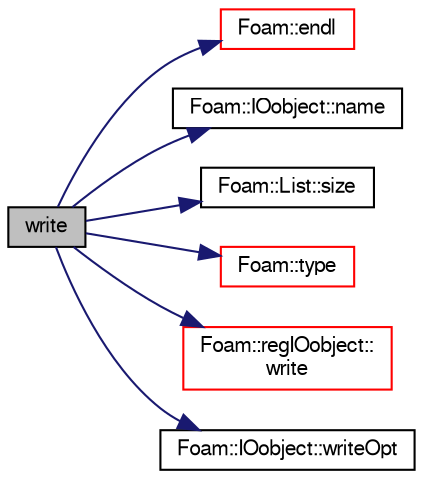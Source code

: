 digraph "write"
{
  bgcolor="transparent";
  edge [fontname="FreeSans",fontsize="10",labelfontname="FreeSans",labelfontsize="10"];
  node [fontname="FreeSans",fontsize="10",shape=record];
  rankdir="LR";
  Node633 [label="write",height=0.2,width=0.4,color="black", fillcolor="grey75", style="filled", fontcolor="black"];
  Node633 -> Node634 [color="midnightblue",fontsize="10",style="solid",fontname="FreeSans"];
  Node634 [label="Foam::endl",height=0.2,width=0.4,color="red",URL="$a21124.html#a2db8fe02a0d3909e9351bb4275b23ce4",tooltip="Add newline and flush stream. "];
  Node633 -> Node636 [color="midnightblue",fontsize="10",style="solid",fontname="FreeSans"];
  Node636 [label="Foam::IOobject::name",height=0.2,width=0.4,color="black",URL="$a26142.html#acc80e00a8ac919288fb55bd14cc88bf6",tooltip="Return name. "];
  Node633 -> Node637 [color="midnightblue",fontsize="10",style="solid",fontname="FreeSans"];
  Node637 [label="Foam::List::size",height=0.2,width=0.4,color="black",URL="$a25694.html#a8a5f6fa29bd4b500caf186f60245b384",tooltip="Override size to be inconsistent with allocated storage. "];
  Node633 -> Node638 [color="midnightblue",fontsize="10",style="solid",fontname="FreeSans"];
  Node638 [label="Foam::type",height=0.2,width=0.4,color="red",URL="$a21124.html#aec48583af672626378f501eb9fc32cd1",tooltip="Return the file type: DIRECTORY or FILE. "];
  Node633 -> Node644 [color="midnightblue",fontsize="10",style="solid",fontname="FreeSans"];
  Node644 [label="Foam::regIOobject::\lwrite",height=0.2,width=0.4,color="red",URL="$a26334.html#ad48b7b943e88478c15879659cce7aebc",tooltip="Write using setting from DB. "];
  Node633 -> Node701 [color="midnightblue",fontsize="10",style="solid",fontname="FreeSans"];
  Node701 [label="Foam::IOobject::writeOpt",height=0.2,width=0.4,color="black",URL="$a26142.html#a21da18183cc0716448cbffdf5fe10b52"];
}
